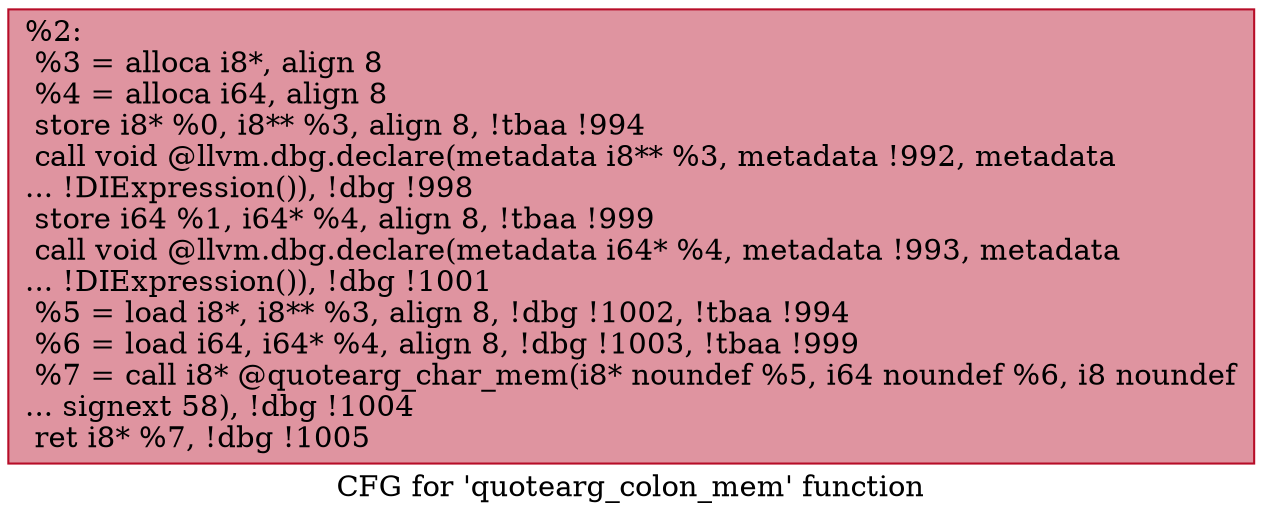 digraph "CFG for 'quotearg_colon_mem' function" {
	label="CFG for 'quotearg_colon_mem' function";

	Node0x1307e40 [shape=record,color="#b70d28ff", style=filled, fillcolor="#b70d2870",label="{%2:\l  %3 = alloca i8*, align 8\l  %4 = alloca i64, align 8\l  store i8* %0, i8** %3, align 8, !tbaa !994\l  call void @llvm.dbg.declare(metadata i8** %3, metadata !992, metadata\l... !DIExpression()), !dbg !998\l  store i64 %1, i64* %4, align 8, !tbaa !999\l  call void @llvm.dbg.declare(metadata i64* %4, metadata !993, metadata\l... !DIExpression()), !dbg !1001\l  %5 = load i8*, i8** %3, align 8, !dbg !1002, !tbaa !994\l  %6 = load i64, i64* %4, align 8, !dbg !1003, !tbaa !999\l  %7 = call i8* @quotearg_char_mem(i8* noundef %5, i64 noundef %6, i8 noundef\l... signext 58), !dbg !1004\l  ret i8* %7, !dbg !1005\l}"];
}
